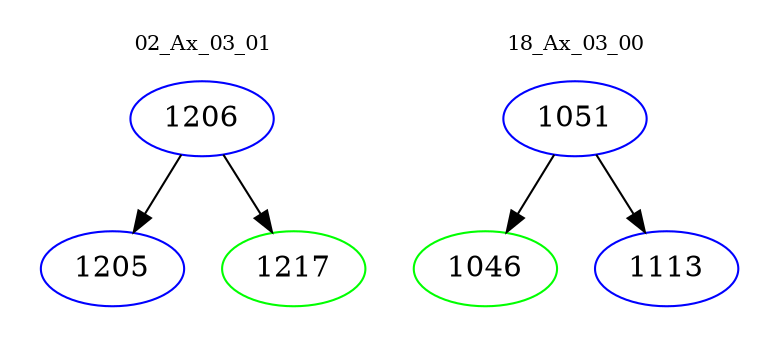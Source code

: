 digraph{
subgraph cluster_0 {
color = white
label = "02_Ax_03_01";
fontsize=10;
T0_1206 [label="1206", color="blue"]
T0_1206 -> T0_1205 [color="black"]
T0_1205 [label="1205", color="blue"]
T0_1206 -> T0_1217 [color="black"]
T0_1217 [label="1217", color="green"]
}
subgraph cluster_1 {
color = white
label = "18_Ax_03_00";
fontsize=10;
T1_1051 [label="1051", color="blue"]
T1_1051 -> T1_1046 [color="black"]
T1_1046 [label="1046", color="green"]
T1_1051 -> T1_1113 [color="black"]
T1_1113 [label="1113", color="blue"]
}
}
